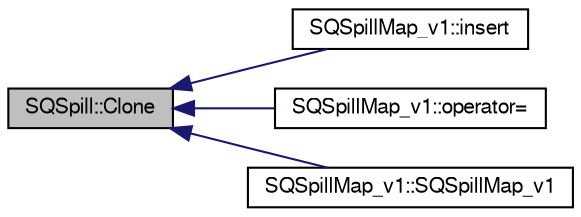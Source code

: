 digraph "SQSpill::Clone"
{
  bgcolor="transparent";
  edge [fontname="FreeSans",fontsize="10",labelfontname="FreeSans",labelfontsize="10"];
  node [fontname="FreeSans",fontsize="10",shape=record];
  rankdir="LR";
  Node1 [label="SQSpill::Clone",height=0.2,width=0.4,color="black", fillcolor="grey75", style="filled" fontcolor="black"];
  Node1 -> Node2 [dir="back",color="midnightblue",fontsize="10",style="solid",fontname="FreeSans"];
  Node2 [label="SQSpillMap_v1::insert",height=0.2,width=0.4,color="black",URL="$df/de1/classSQSpillMap__v1.html#ad049891b6661863aedd66e0fb5b35678"];
  Node1 -> Node3 [dir="back",color="midnightblue",fontsize="10",style="solid",fontname="FreeSans"];
  Node3 [label="SQSpillMap_v1::operator=",height=0.2,width=0.4,color="black",URL="$df/de1/classSQSpillMap__v1.html#af87ca9c56171a0ad0aee90e91c6a3e14"];
  Node1 -> Node4 [dir="back",color="midnightblue",fontsize="10",style="solid",fontname="FreeSans"];
  Node4 [label="SQSpillMap_v1::SQSpillMap_v1",height=0.2,width=0.4,color="black",URL="$df/de1/classSQSpillMap__v1.html#ac6a8d8c001a1c38119e27a9f60117749"];
}
